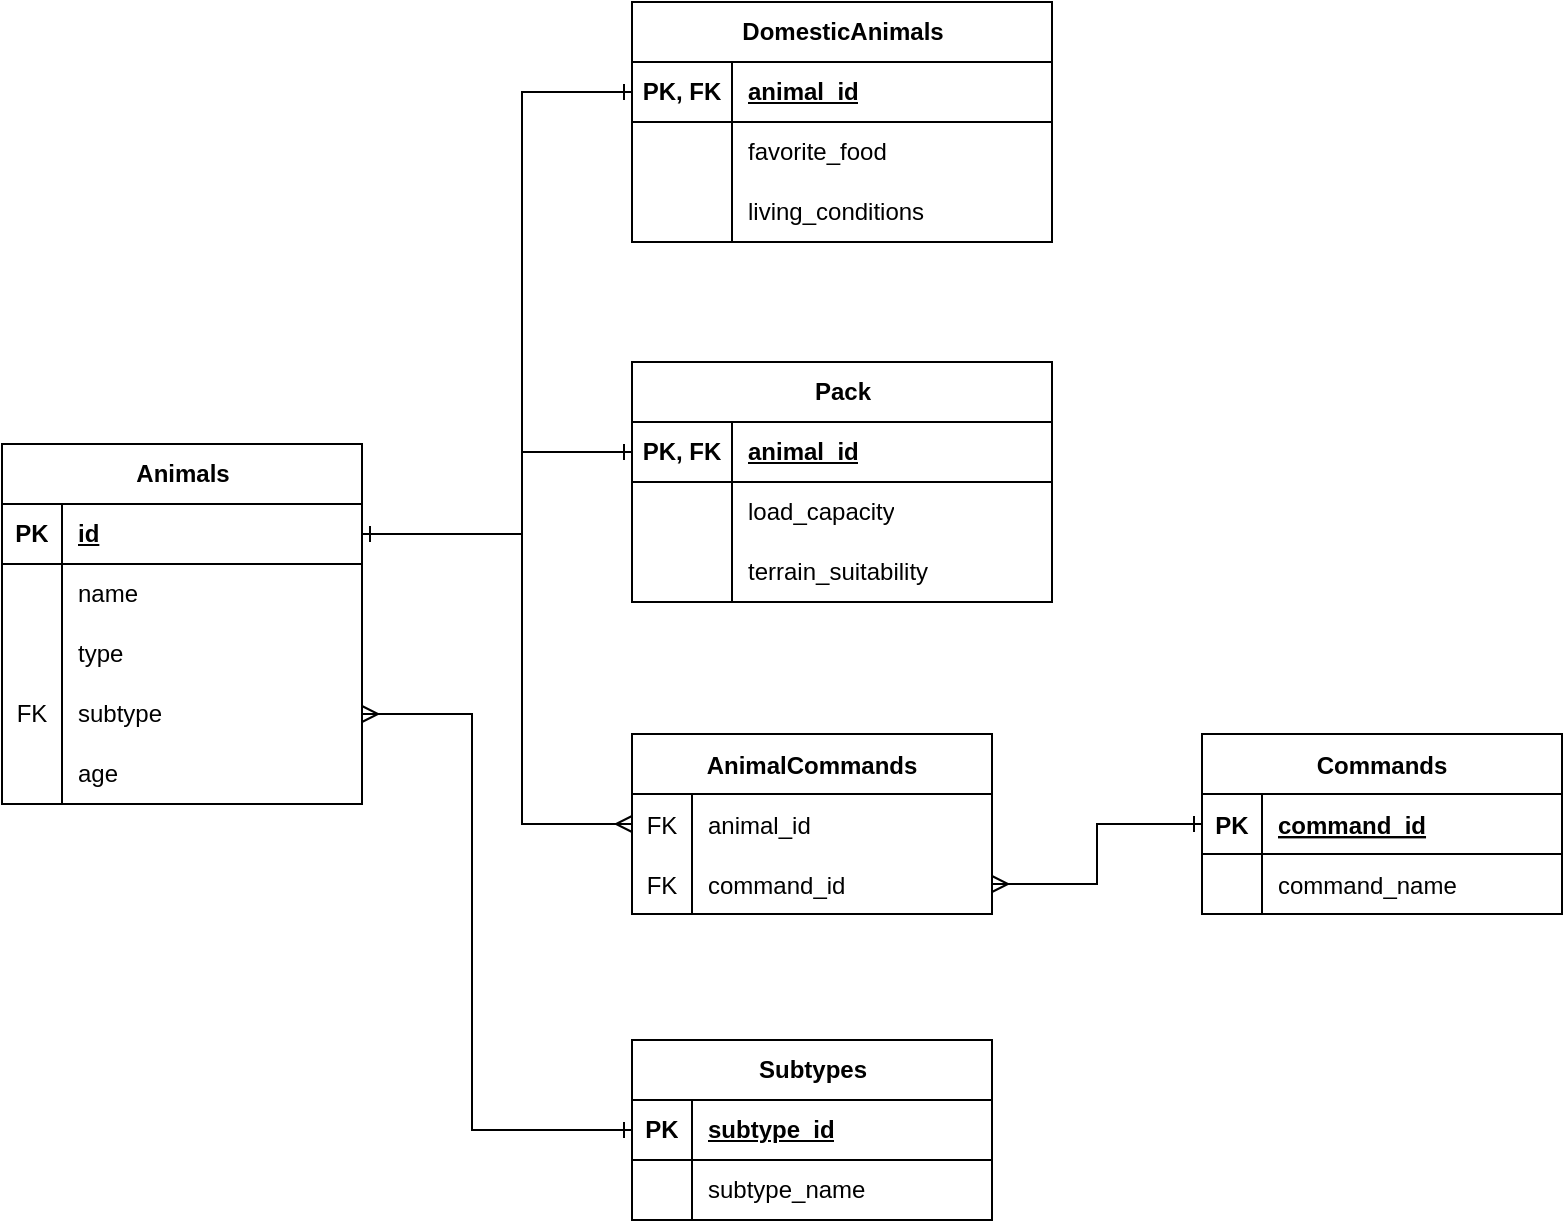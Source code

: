 <mxfile version="24.7.17">
  <diagram name="Страница — 1" id="GxJT_ImsBvDS4fZ6MVY8">
    <mxGraphModel dx="1306" dy="894" grid="1" gridSize="10" guides="1" tooltips="1" connect="1" arrows="1" fold="1" page="1" pageScale="1" pageWidth="1169" pageHeight="827" math="0" shadow="0">
      <root>
        <mxCell id="0" />
        <mxCell id="1" parent="0" />
        <mxCell id="6qQMS2bWzPOpNQTh6hws-1" value="DomesticAnimals" style="shape=table;startSize=30;container=1;collapsible=1;childLayout=tableLayout;fixedRows=1;rowLines=0;fontStyle=1;align=center;resizeLast=1;html=1;" parent="1" vertex="1">
          <mxGeometry x="510" y="171" width="210" height="120" as="geometry" />
        </mxCell>
        <mxCell id="6qQMS2bWzPOpNQTh6hws-2" value="" style="shape=tableRow;horizontal=0;startSize=0;swimlaneHead=0;swimlaneBody=0;fillColor=none;collapsible=0;dropTarget=0;points=[[0,0.5],[1,0.5]];portConstraint=eastwest;top=0;left=0;right=0;bottom=1;" parent="6qQMS2bWzPOpNQTh6hws-1" vertex="1">
          <mxGeometry y="30" width="210" height="30" as="geometry" />
        </mxCell>
        <mxCell id="6qQMS2bWzPOpNQTh6hws-3" value="PK, FK" style="shape=partialRectangle;connectable=0;fillColor=none;top=0;left=0;bottom=0;right=0;fontStyle=1;overflow=hidden;whiteSpace=wrap;html=1;" parent="6qQMS2bWzPOpNQTh6hws-2" vertex="1">
          <mxGeometry width="50" height="30" as="geometry">
            <mxRectangle width="50" height="30" as="alternateBounds" />
          </mxGeometry>
        </mxCell>
        <mxCell id="6qQMS2bWzPOpNQTh6hws-4" value="animal_id" style="shape=partialRectangle;connectable=0;fillColor=none;top=0;left=0;bottom=0;right=0;align=left;spacingLeft=6;fontStyle=5;overflow=hidden;whiteSpace=wrap;html=1;" parent="6qQMS2bWzPOpNQTh6hws-2" vertex="1">
          <mxGeometry x="50" width="160" height="30" as="geometry">
            <mxRectangle width="160" height="30" as="alternateBounds" />
          </mxGeometry>
        </mxCell>
        <mxCell id="6qQMS2bWzPOpNQTh6hws-5" value="" style="shape=tableRow;horizontal=0;startSize=0;swimlaneHead=0;swimlaneBody=0;fillColor=none;collapsible=0;dropTarget=0;points=[[0,0.5],[1,0.5]];portConstraint=eastwest;top=0;left=0;right=0;bottom=0;" parent="6qQMS2bWzPOpNQTh6hws-1" vertex="1">
          <mxGeometry y="60" width="210" height="30" as="geometry" />
        </mxCell>
        <mxCell id="6qQMS2bWzPOpNQTh6hws-6" value="" style="shape=partialRectangle;connectable=0;fillColor=none;top=0;left=0;bottom=0;right=0;editable=1;overflow=hidden;whiteSpace=wrap;html=1;" parent="6qQMS2bWzPOpNQTh6hws-5" vertex="1">
          <mxGeometry width="50" height="30" as="geometry">
            <mxRectangle width="50" height="30" as="alternateBounds" />
          </mxGeometry>
        </mxCell>
        <mxCell id="6qQMS2bWzPOpNQTh6hws-7" value="favorite_food" style="shape=partialRectangle;connectable=0;fillColor=none;top=0;left=0;bottom=0;right=0;align=left;spacingLeft=6;overflow=hidden;whiteSpace=wrap;html=1;" parent="6qQMS2bWzPOpNQTh6hws-5" vertex="1">
          <mxGeometry x="50" width="160" height="30" as="geometry">
            <mxRectangle width="160" height="30" as="alternateBounds" />
          </mxGeometry>
        </mxCell>
        <mxCell id="6qQMS2bWzPOpNQTh6hws-8" value="" style="shape=tableRow;horizontal=0;startSize=0;swimlaneHead=0;swimlaneBody=0;fillColor=none;collapsible=0;dropTarget=0;points=[[0,0.5],[1,0.5]];portConstraint=eastwest;top=0;left=0;right=0;bottom=0;" parent="6qQMS2bWzPOpNQTh6hws-1" vertex="1">
          <mxGeometry y="90" width="210" height="30" as="geometry" />
        </mxCell>
        <mxCell id="6qQMS2bWzPOpNQTh6hws-9" value="" style="shape=partialRectangle;connectable=0;fillColor=none;top=0;left=0;bottom=0;right=0;editable=1;overflow=hidden;whiteSpace=wrap;html=1;" parent="6qQMS2bWzPOpNQTh6hws-8" vertex="1">
          <mxGeometry width="50" height="30" as="geometry">
            <mxRectangle width="50" height="30" as="alternateBounds" />
          </mxGeometry>
        </mxCell>
        <mxCell id="6qQMS2bWzPOpNQTh6hws-10" value="living_conditions" style="shape=partialRectangle;connectable=0;fillColor=none;top=0;left=0;bottom=0;right=0;align=left;spacingLeft=6;overflow=hidden;whiteSpace=wrap;html=1;" parent="6qQMS2bWzPOpNQTh6hws-8" vertex="1">
          <mxGeometry x="50" width="160" height="30" as="geometry">
            <mxRectangle width="160" height="30" as="alternateBounds" />
          </mxGeometry>
        </mxCell>
        <mxCell id="6qQMS2bWzPOpNQTh6hws-14" value="Pack" style="shape=table;startSize=30;container=1;collapsible=1;childLayout=tableLayout;fixedRows=1;rowLines=0;fontStyle=1;align=center;resizeLast=1;html=1;" parent="1" vertex="1">
          <mxGeometry x="510" y="351" width="210" height="120" as="geometry" />
        </mxCell>
        <mxCell id="6qQMS2bWzPOpNQTh6hws-15" value="" style="shape=tableRow;horizontal=0;startSize=0;swimlaneHead=0;swimlaneBody=0;fillColor=none;collapsible=0;dropTarget=0;points=[[0,0.5],[1,0.5]];portConstraint=eastwest;top=0;left=0;right=0;bottom=1;" parent="6qQMS2bWzPOpNQTh6hws-14" vertex="1">
          <mxGeometry y="30" width="210" height="30" as="geometry" />
        </mxCell>
        <mxCell id="6qQMS2bWzPOpNQTh6hws-16" value="PK, FK" style="shape=partialRectangle;connectable=0;fillColor=none;top=0;left=0;bottom=0;right=0;fontStyle=1;overflow=hidden;whiteSpace=wrap;html=1;" parent="6qQMS2bWzPOpNQTh6hws-15" vertex="1">
          <mxGeometry width="50" height="30" as="geometry">
            <mxRectangle width="50" height="30" as="alternateBounds" />
          </mxGeometry>
        </mxCell>
        <mxCell id="6qQMS2bWzPOpNQTh6hws-17" value="animal_id" style="shape=partialRectangle;connectable=0;fillColor=none;top=0;left=0;bottom=0;right=0;align=left;spacingLeft=6;fontStyle=5;overflow=hidden;whiteSpace=wrap;html=1;" parent="6qQMS2bWzPOpNQTh6hws-15" vertex="1">
          <mxGeometry x="50" width="160" height="30" as="geometry">
            <mxRectangle width="160" height="30" as="alternateBounds" />
          </mxGeometry>
        </mxCell>
        <mxCell id="6qQMS2bWzPOpNQTh6hws-18" value="" style="shape=tableRow;horizontal=0;startSize=0;swimlaneHead=0;swimlaneBody=0;fillColor=none;collapsible=0;dropTarget=0;points=[[0,0.5],[1,0.5]];portConstraint=eastwest;top=0;left=0;right=0;bottom=0;" parent="6qQMS2bWzPOpNQTh6hws-14" vertex="1">
          <mxGeometry y="60" width="210" height="30" as="geometry" />
        </mxCell>
        <mxCell id="6qQMS2bWzPOpNQTh6hws-19" value="" style="shape=partialRectangle;connectable=0;fillColor=none;top=0;left=0;bottom=0;right=0;editable=1;overflow=hidden;whiteSpace=wrap;html=1;" parent="6qQMS2bWzPOpNQTh6hws-18" vertex="1">
          <mxGeometry width="50" height="30" as="geometry">
            <mxRectangle width="50" height="30" as="alternateBounds" />
          </mxGeometry>
        </mxCell>
        <mxCell id="6qQMS2bWzPOpNQTh6hws-20" value="load_capacity" style="shape=partialRectangle;connectable=0;fillColor=none;top=0;left=0;bottom=0;right=0;align=left;spacingLeft=6;overflow=hidden;whiteSpace=wrap;html=1;" parent="6qQMS2bWzPOpNQTh6hws-18" vertex="1">
          <mxGeometry x="50" width="160" height="30" as="geometry">
            <mxRectangle width="160" height="30" as="alternateBounds" />
          </mxGeometry>
        </mxCell>
        <mxCell id="6qQMS2bWzPOpNQTh6hws-21" value="" style="shape=tableRow;horizontal=0;startSize=0;swimlaneHead=0;swimlaneBody=0;fillColor=none;collapsible=0;dropTarget=0;points=[[0,0.5],[1,0.5]];portConstraint=eastwest;top=0;left=0;right=0;bottom=0;" parent="6qQMS2bWzPOpNQTh6hws-14" vertex="1">
          <mxGeometry y="90" width="210" height="30" as="geometry" />
        </mxCell>
        <mxCell id="6qQMS2bWzPOpNQTh6hws-22" value="" style="shape=partialRectangle;connectable=0;fillColor=none;top=0;left=0;bottom=0;right=0;editable=1;overflow=hidden;whiteSpace=wrap;html=1;" parent="6qQMS2bWzPOpNQTh6hws-21" vertex="1">
          <mxGeometry width="50" height="30" as="geometry">
            <mxRectangle width="50" height="30" as="alternateBounds" />
          </mxGeometry>
        </mxCell>
        <mxCell id="6qQMS2bWzPOpNQTh6hws-23" value="terrain_suitability" style="shape=partialRectangle;connectable=0;fillColor=none;top=0;left=0;bottom=0;right=0;align=left;spacingLeft=6;overflow=hidden;whiteSpace=wrap;html=1;" parent="6qQMS2bWzPOpNQTh6hws-21" vertex="1">
          <mxGeometry x="50" width="160" height="30" as="geometry">
            <mxRectangle width="160" height="30" as="alternateBounds" />
          </mxGeometry>
        </mxCell>
        <mxCell id="6qQMS2bWzPOpNQTh6hws-27" value="Animals" style="shape=table;startSize=30;container=1;collapsible=1;childLayout=tableLayout;fixedRows=1;rowLines=0;fontStyle=1;align=center;resizeLast=1;html=1;" parent="1" vertex="1">
          <mxGeometry x="195" y="392" width="180" height="180" as="geometry" />
        </mxCell>
        <mxCell id="6qQMS2bWzPOpNQTh6hws-28" value="" style="shape=tableRow;horizontal=0;startSize=0;swimlaneHead=0;swimlaneBody=0;fillColor=none;collapsible=0;dropTarget=0;points=[[0,0.5],[1,0.5]];portConstraint=eastwest;top=0;left=0;right=0;bottom=1;" parent="6qQMS2bWzPOpNQTh6hws-27" vertex="1">
          <mxGeometry y="30" width="180" height="30" as="geometry" />
        </mxCell>
        <mxCell id="6qQMS2bWzPOpNQTh6hws-29" value="PK" style="shape=partialRectangle;connectable=0;fillColor=none;top=0;left=0;bottom=0;right=0;fontStyle=1;overflow=hidden;whiteSpace=wrap;html=1;" parent="6qQMS2bWzPOpNQTh6hws-28" vertex="1">
          <mxGeometry width="30" height="30" as="geometry">
            <mxRectangle width="30" height="30" as="alternateBounds" />
          </mxGeometry>
        </mxCell>
        <mxCell id="6qQMS2bWzPOpNQTh6hws-30" value="id" style="shape=partialRectangle;connectable=0;fillColor=none;top=0;left=0;bottom=0;right=0;align=left;spacingLeft=6;fontStyle=5;overflow=hidden;whiteSpace=wrap;html=1;" parent="6qQMS2bWzPOpNQTh6hws-28" vertex="1">
          <mxGeometry x="30" width="150" height="30" as="geometry">
            <mxRectangle width="150" height="30" as="alternateBounds" />
          </mxGeometry>
        </mxCell>
        <mxCell id="6qQMS2bWzPOpNQTh6hws-31" value="" style="shape=tableRow;horizontal=0;startSize=0;swimlaneHead=0;swimlaneBody=0;fillColor=none;collapsible=0;dropTarget=0;points=[[0,0.5],[1,0.5]];portConstraint=eastwest;top=0;left=0;right=0;bottom=0;" parent="6qQMS2bWzPOpNQTh6hws-27" vertex="1">
          <mxGeometry y="60" width="180" height="30" as="geometry" />
        </mxCell>
        <mxCell id="6qQMS2bWzPOpNQTh6hws-32" value="" style="shape=partialRectangle;connectable=0;fillColor=none;top=0;left=0;bottom=0;right=0;editable=1;overflow=hidden;whiteSpace=wrap;html=1;" parent="6qQMS2bWzPOpNQTh6hws-31" vertex="1">
          <mxGeometry width="30" height="30" as="geometry">
            <mxRectangle width="30" height="30" as="alternateBounds" />
          </mxGeometry>
        </mxCell>
        <mxCell id="6qQMS2bWzPOpNQTh6hws-33" value="name" style="shape=partialRectangle;connectable=0;fillColor=none;top=0;left=0;bottom=0;right=0;align=left;spacingLeft=6;overflow=hidden;whiteSpace=wrap;html=1;" parent="6qQMS2bWzPOpNQTh6hws-31" vertex="1">
          <mxGeometry x="30" width="150" height="30" as="geometry">
            <mxRectangle width="150" height="30" as="alternateBounds" />
          </mxGeometry>
        </mxCell>
        <mxCell id="6qQMS2bWzPOpNQTh6hws-34" value="" style="shape=tableRow;horizontal=0;startSize=0;swimlaneHead=0;swimlaneBody=0;fillColor=none;collapsible=0;dropTarget=0;points=[[0,0.5],[1,0.5]];portConstraint=eastwest;top=0;left=0;right=0;bottom=0;" parent="6qQMS2bWzPOpNQTh6hws-27" vertex="1">
          <mxGeometry y="90" width="180" height="30" as="geometry" />
        </mxCell>
        <mxCell id="6qQMS2bWzPOpNQTh6hws-35" value="" style="shape=partialRectangle;connectable=0;fillColor=none;top=0;left=0;bottom=0;right=0;editable=1;overflow=hidden;whiteSpace=wrap;html=1;" parent="6qQMS2bWzPOpNQTh6hws-34" vertex="1">
          <mxGeometry width="30" height="30" as="geometry">
            <mxRectangle width="30" height="30" as="alternateBounds" />
          </mxGeometry>
        </mxCell>
        <mxCell id="6qQMS2bWzPOpNQTh6hws-36" value="type" style="shape=partialRectangle;connectable=0;fillColor=none;top=0;left=0;bottom=0;right=0;align=left;spacingLeft=6;overflow=hidden;whiteSpace=wrap;html=1;" parent="6qQMS2bWzPOpNQTh6hws-34" vertex="1">
          <mxGeometry x="30" width="150" height="30" as="geometry">
            <mxRectangle width="150" height="30" as="alternateBounds" />
          </mxGeometry>
        </mxCell>
        <mxCell id="3e7qVN9p4oTm8KYWUfn8-14" style="shape=tableRow;horizontal=0;startSize=0;swimlaneHead=0;swimlaneBody=0;fillColor=none;collapsible=0;dropTarget=0;points=[[0,0.5],[1,0.5]];portConstraint=eastwest;top=0;left=0;right=0;bottom=0;" vertex="1" parent="6qQMS2bWzPOpNQTh6hws-27">
          <mxGeometry y="120" width="180" height="30" as="geometry" />
        </mxCell>
        <mxCell id="3e7qVN9p4oTm8KYWUfn8-15" value="FK" style="shape=partialRectangle;connectable=0;fillColor=none;top=0;left=0;bottom=0;right=0;editable=1;overflow=hidden;whiteSpace=wrap;html=1;" vertex="1" parent="3e7qVN9p4oTm8KYWUfn8-14">
          <mxGeometry width="30" height="30" as="geometry">
            <mxRectangle width="30" height="30" as="alternateBounds" />
          </mxGeometry>
        </mxCell>
        <mxCell id="3e7qVN9p4oTm8KYWUfn8-16" value="subtype" style="shape=partialRectangle;connectable=0;fillColor=none;top=0;left=0;bottom=0;right=0;align=left;spacingLeft=6;overflow=hidden;whiteSpace=wrap;html=1;" vertex="1" parent="3e7qVN9p4oTm8KYWUfn8-14">
          <mxGeometry x="30" width="150" height="30" as="geometry">
            <mxRectangle width="150" height="30" as="alternateBounds" />
          </mxGeometry>
        </mxCell>
        <mxCell id="mCBEphiWSua3PbYXzysW-22" style="shape=tableRow;horizontal=0;startSize=0;swimlaneHead=0;swimlaneBody=0;fillColor=none;collapsible=0;dropTarget=0;points=[[0,0.5],[1,0.5]];portConstraint=eastwest;top=0;left=0;right=0;bottom=0;" parent="6qQMS2bWzPOpNQTh6hws-27" vertex="1">
          <mxGeometry y="150" width="180" height="30" as="geometry" />
        </mxCell>
        <mxCell id="mCBEphiWSua3PbYXzysW-23" style="shape=partialRectangle;connectable=0;fillColor=none;top=0;left=0;bottom=0;right=0;editable=1;overflow=hidden;whiteSpace=wrap;html=1;" parent="mCBEphiWSua3PbYXzysW-22" vertex="1">
          <mxGeometry width="30" height="30" as="geometry">
            <mxRectangle width="30" height="30" as="alternateBounds" />
          </mxGeometry>
        </mxCell>
        <mxCell id="mCBEphiWSua3PbYXzysW-24" value="age" style="shape=partialRectangle;connectable=0;fillColor=none;top=0;left=0;bottom=0;right=0;align=left;spacingLeft=6;overflow=hidden;whiteSpace=wrap;html=1;" parent="mCBEphiWSua3PbYXzysW-22" vertex="1">
          <mxGeometry x="30" width="150" height="30" as="geometry">
            <mxRectangle width="150" height="30" as="alternateBounds" />
          </mxGeometry>
        </mxCell>
        <mxCell id="mCBEphiWSua3PbYXzysW-9" style="edgeStyle=orthogonalEdgeStyle;rounded=0;orthogonalLoop=1;jettySize=auto;html=1;entryX=0;entryY=0.5;entryDx=0;entryDy=0;startArrow=ERone;startFill=0;endArrow=ERone;endFill=0;exitX=1;exitY=0.5;exitDx=0;exitDy=0;" parent="1" source="6qQMS2bWzPOpNQTh6hws-28" target="6qQMS2bWzPOpNQTh6hws-2" edge="1">
          <mxGeometry relative="1" as="geometry">
            <Array as="points">
              <mxPoint x="375" y="437" />
              <mxPoint x="455" y="437" />
              <mxPoint x="455" y="216" />
            </Array>
          </mxGeometry>
        </mxCell>
        <mxCell id="mCBEphiWSua3PbYXzysW-10" style="edgeStyle=orthogonalEdgeStyle;rounded=0;orthogonalLoop=1;jettySize=auto;html=1;entryX=0;entryY=0.5;entryDx=0;entryDy=0;startArrow=ERone;startFill=0;endArrow=ERone;endFill=0;exitX=1;exitY=0.5;exitDx=0;exitDy=0;" parent="1" source="6qQMS2bWzPOpNQTh6hws-28" target="6qQMS2bWzPOpNQTh6hws-15" edge="1">
          <mxGeometry relative="1" as="geometry">
            <Array as="points">
              <mxPoint x="375" y="437" />
              <mxPoint x="455" y="437" />
              <mxPoint x="455" y="396" />
            </Array>
          </mxGeometry>
        </mxCell>
        <mxCell id="mCBEphiWSua3PbYXzysW-14" value="AnimalCommands" style="shape=table;startSize=30;container=1;collapsible=1;childLayout=tableLayout;fixedRows=1;rowLines=0;fontStyle=1;align=center;resizeLast=1;" parent="1" vertex="1">
          <mxGeometry x="510" y="537" width="180" height="90" as="geometry" />
        </mxCell>
        <mxCell id="3wRwVQwpjrmM134WvRpY-16" style="shape=tableRow;horizontal=0;startSize=0;swimlaneHead=0;swimlaneBody=0;fillColor=none;collapsible=0;dropTarget=0;points=[[0,0.5],[1,0.5]];portConstraint=eastwest;top=0;left=0;right=0;bottom=0;" parent="mCBEphiWSua3PbYXzysW-14" vertex="1">
          <mxGeometry y="30" width="180" height="30" as="geometry" />
        </mxCell>
        <mxCell id="3wRwVQwpjrmM134WvRpY-17" value="FK" style="shape=partialRectangle;connectable=0;fillColor=none;top=0;left=0;bottom=0;right=0;editable=1;overflow=hidden;" parent="3wRwVQwpjrmM134WvRpY-16" vertex="1">
          <mxGeometry width="30" height="30" as="geometry">
            <mxRectangle width="30" height="30" as="alternateBounds" />
          </mxGeometry>
        </mxCell>
        <mxCell id="3wRwVQwpjrmM134WvRpY-18" value="animal_id" style="shape=partialRectangle;connectable=0;fillColor=none;top=0;left=0;bottom=0;right=0;align=left;spacingLeft=6;overflow=hidden;" parent="3wRwVQwpjrmM134WvRpY-16" vertex="1">
          <mxGeometry x="30" width="150" height="30" as="geometry">
            <mxRectangle width="150" height="30" as="alternateBounds" />
          </mxGeometry>
        </mxCell>
        <mxCell id="mCBEphiWSua3PbYXzysW-18" value="" style="shape=tableRow;horizontal=0;startSize=0;swimlaneHead=0;swimlaneBody=0;fillColor=none;collapsible=0;dropTarget=0;points=[[0,0.5],[1,0.5]];portConstraint=eastwest;top=0;left=0;right=0;bottom=0;" parent="mCBEphiWSua3PbYXzysW-14" vertex="1">
          <mxGeometry y="60" width="180" height="30" as="geometry" />
        </mxCell>
        <mxCell id="mCBEphiWSua3PbYXzysW-19" value="FK" style="shape=partialRectangle;connectable=0;fillColor=none;top=0;left=0;bottom=0;right=0;editable=1;overflow=hidden;" parent="mCBEphiWSua3PbYXzysW-18" vertex="1">
          <mxGeometry width="30" height="30" as="geometry">
            <mxRectangle width="30" height="30" as="alternateBounds" />
          </mxGeometry>
        </mxCell>
        <mxCell id="mCBEphiWSua3PbYXzysW-20" value="command_id" style="shape=partialRectangle;connectable=0;fillColor=none;top=0;left=0;bottom=0;right=0;align=left;spacingLeft=6;overflow=hidden;" parent="mCBEphiWSua3PbYXzysW-18" vertex="1">
          <mxGeometry x="30" width="150" height="30" as="geometry">
            <mxRectangle width="150" height="30" as="alternateBounds" />
          </mxGeometry>
        </mxCell>
        <mxCell id="mCBEphiWSua3PbYXzysW-21" style="edgeStyle=orthogonalEdgeStyle;rounded=0;orthogonalLoop=1;jettySize=auto;html=1;entryX=0;entryY=0.5;entryDx=0;entryDy=0;startArrow=ERone;startFill=0;endArrow=ERmany;endFill=0;exitX=1;exitY=0.5;exitDx=0;exitDy=0;" parent="1" source="6qQMS2bWzPOpNQTh6hws-28" target="3wRwVQwpjrmM134WvRpY-16" edge="1">
          <mxGeometry relative="1" as="geometry">
            <Array as="points">
              <mxPoint x="455" y="437" />
              <mxPoint x="455" y="582" />
            </Array>
          </mxGeometry>
        </mxCell>
        <mxCell id="3wRwVQwpjrmM134WvRpY-8" value="Commands" style="shape=table;startSize=30;container=1;collapsible=1;childLayout=tableLayout;fixedRows=1;rowLines=0;fontStyle=1;align=center;resizeLast=1;" parent="1" vertex="1">
          <mxGeometry x="795" y="537" width="180" height="90" as="geometry" />
        </mxCell>
        <mxCell id="3wRwVQwpjrmM134WvRpY-9" value="" style="shape=tableRow;horizontal=0;startSize=0;swimlaneHead=0;swimlaneBody=0;fillColor=none;collapsible=0;dropTarget=0;points=[[0,0.5],[1,0.5]];portConstraint=eastwest;top=0;left=0;right=0;bottom=1;" parent="3wRwVQwpjrmM134WvRpY-8" vertex="1">
          <mxGeometry y="30" width="180" height="30" as="geometry" />
        </mxCell>
        <mxCell id="3wRwVQwpjrmM134WvRpY-10" value="PK" style="shape=partialRectangle;connectable=0;fillColor=none;top=0;left=0;bottom=0;right=0;fontStyle=1;overflow=hidden;" parent="3wRwVQwpjrmM134WvRpY-9" vertex="1">
          <mxGeometry width="30" height="30" as="geometry">
            <mxRectangle width="30" height="30" as="alternateBounds" />
          </mxGeometry>
        </mxCell>
        <mxCell id="3wRwVQwpjrmM134WvRpY-11" value="command_id" style="shape=partialRectangle;connectable=0;fillColor=none;top=0;left=0;bottom=0;right=0;align=left;spacingLeft=6;fontStyle=5;overflow=hidden;" parent="3wRwVQwpjrmM134WvRpY-9" vertex="1">
          <mxGeometry x="30" width="150" height="30" as="geometry">
            <mxRectangle width="150" height="30" as="alternateBounds" />
          </mxGeometry>
        </mxCell>
        <mxCell id="3wRwVQwpjrmM134WvRpY-12" value="" style="shape=tableRow;horizontal=0;startSize=0;swimlaneHead=0;swimlaneBody=0;fillColor=none;collapsible=0;dropTarget=0;points=[[0,0.5],[1,0.5]];portConstraint=eastwest;top=0;left=0;right=0;bottom=0;" parent="3wRwVQwpjrmM134WvRpY-8" vertex="1">
          <mxGeometry y="60" width="180" height="30" as="geometry" />
        </mxCell>
        <mxCell id="3wRwVQwpjrmM134WvRpY-13" value="" style="shape=partialRectangle;connectable=0;fillColor=none;top=0;left=0;bottom=0;right=0;editable=1;overflow=hidden;" parent="3wRwVQwpjrmM134WvRpY-12" vertex="1">
          <mxGeometry width="30" height="30" as="geometry">
            <mxRectangle width="30" height="30" as="alternateBounds" />
          </mxGeometry>
        </mxCell>
        <mxCell id="3wRwVQwpjrmM134WvRpY-14" value="command_name" style="shape=partialRectangle;connectable=0;fillColor=none;top=0;left=0;bottom=0;right=0;align=left;spacingLeft=6;overflow=hidden;" parent="3wRwVQwpjrmM134WvRpY-12" vertex="1">
          <mxGeometry x="30" width="150" height="30" as="geometry">
            <mxRectangle width="150" height="30" as="alternateBounds" />
          </mxGeometry>
        </mxCell>
        <mxCell id="3wRwVQwpjrmM134WvRpY-15" style="edgeStyle=orthogonalEdgeStyle;rounded=0;orthogonalLoop=1;jettySize=auto;html=1;entryX=0;entryY=0.5;entryDx=0;entryDy=0;startArrow=ERmany;startFill=0;endArrow=ERone;endFill=0;" parent="1" source="mCBEphiWSua3PbYXzysW-18" target="3wRwVQwpjrmM134WvRpY-9" edge="1">
          <mxGeometry relative="1" as="geometry" />
        </mxCell>
        <mxCell id="3e7qVN9p4oTm8KYWUfn8-17" style="edgeStyle=orthogonalEdgeStyle;rounded=0;orthogonalLoop=1;jettySize=auto;html=1;entryX=1;entryY=0.5;entryDx=0;entryDy=0;startArrow=ERone;startFill=0;endArrow=ERmany;endFill=0;" edge="1" parent="1" source="3e7qVN9p4oTm8KYWUfn8-1" target="3e7qVN9p4oTm8KYWUfn8-14">
          <mxGeometry relative="1" as="geometry">
            <Array as="points">
              <mxPoint x="430" y="735" />
              <mxPoint x="430" y="527" />
            </Array>
          </mxGeometry>
        </mxCell>
        <mxCell id="3e7qVN9p4oTm8KYWUfn8-1" value="Subtypes" style="shape=table;startSize=30;container=1;collapsible=1;childLayout=tableLayout;fixedRows=1;rowLines=0;fontStyle=1;align=center;resizeLast=1;html=1;" vertex="1" parent="1">
          <mxGeometry x="510" y="690" width="180" height="90" as="geometry" />
        </mxCell>
        <mxCell id="3e7qVN9p4oTm8KYWUfn8-2" value="" style="shape=tableRow;horizontal=0;startSize=0;swimlaneHead=0;swimlaneBody=0;fillColor=none;collapsible=0;dropTarget=0;points=[[0,0.5],[1,0.5]];portConstraint=eastwest;top=0;left=0;right=0;bottom=1;" vertex="1" parent="3e7qVN9p4oTm8KYWUfn8-1">
          <mxGeometry y="30" width="180" height="30" as="geometry" />
        </mxCell>
        <mxCell id="3e7qVN9p4oTm8KYWUfn8-3" value="PK" style="shape=partialRectangle;connectable=0;fillColor=none;top=0;left=0;bottom=0;right=0;fontStyle=1;overflow=hidden;whiteSpace=wrap;html=1;" vertex="1" parent="3e7qVN9p4oTm8KYWUfn8-2">
          <mxGeometry width="30" height="30" as="geometry">
            <mxRectangle width="30" height="30" as="alternateBounds" />
          </mxGeometry>
        </mxCell>
        <mxCell id="3e7qVN9p4oTm8KYWUfn8-4" value="subtype_id" style="shape=partialRectangle;connectable=0;fillColor=none;top=0;left=0;bottom=0;right=0;align=left;spacingLeft=6;fontStyle=5;overflow=hidden;whiteSpace=wrap;html=1;" vertex="1" parent="3e7qVN9p4oTm8KYWUfn8-2">
          <mxGeometry x="30" width="150" height="30" as="geometry">
            <mxRectangle width="150" height="30" as="alternateBounds" />
          </mxGeometry>
        </mxCell>
        <mxCell id="3e7qVN9p4oTm8KYWUfn8-5" value="" style="shape=tableRow;horizontal=0;startSize=0;swimlaneHead=0;swimlaneBody=0;fillColor=none;collapsible=0;dropTarget=0;points=[[0,0.5],[1,0.5]];portConstraint=eastwest;top=0;left=0;right=0;bottom=0;" vertex="1" parent="3e7qVN9p4oTm8KYWUfn8-1">
          <mxGeometry y="60" width="180" height="30" as="geometry" />
        </mxCell>
        <mxCell id="3e7qVN9p4oTm8KYWUfn8-6" value="" style="shape=partialRectangle;connectable=0;fillColor=none;top=0;left=0;bottom=0;right=0;editable=1;overflow=hidden;whiteSpace=wrap;html=1;" vertex="1" parent="3e7qVN9p4oTm8KYWUfn8-5">
          <mxGeometry width="30" height="30" as="geometry">
            <mxRectangle width="30" height="30" as="alternateBounds" />
          </mxGeometry>
        </mxCell>
        <mxCell id="3e7qVN9p4oTm8KYWUfn8-7" value="subtype_name" style="shape=partialRectangle;connectable=0;fillColor=none;top=0;left=0;bottom=0;right=0;align=left;spacingLeft=6;overflow=hidden;whiteSpace=wrap;html=1;" vertex="1" parent="3e7qVN9p4oTm8KYWUfn8-5">
          <mxGeometry x="30" width="150" height="30" as="geometry">
            <mxRectangle width="150" height="30" as="alternateBounds" />
          </mxGeometry>
        </mxCell>
      </root>
    </mxGraphModel>
  </diagram>
</mxfile>
